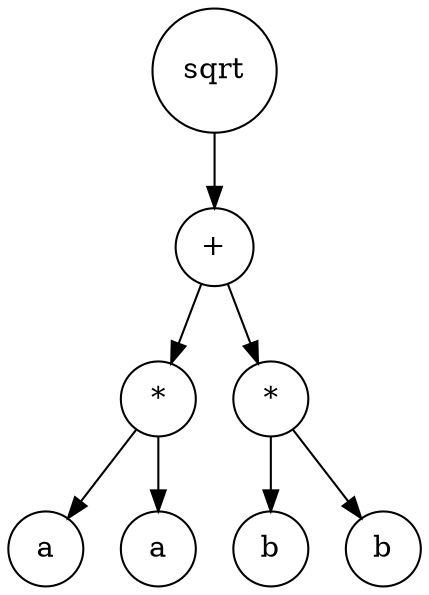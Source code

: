 digraph g {
graph [ordering=out];
node [shape=circle];
n[label = "sqrt"];
n0[label = "+"];
n00[label = "*"];
n000[label = "a"];
n00 -> n000;
n001[label = "a"];
n00 -> n001;
n0 -> n00;
n01[label = "*"];
n010[label = "b"];
n01 -> n010;
n011[label = "b"];
n01 -> n011;
n0 -> n01;
n -> n0;
}
